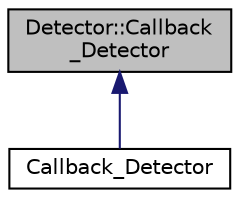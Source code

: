 digraph "Detector::Callback_Detector"
{
 // LATEX_PDF_SIZE
  edge [fontname="Helvetica",fontsize="10",labelfontname="Helvetica",labelfontsize="10"];
  node [fontname="Helvetica",fontsize="10",shape=record];
  Node1 [label="Detector::Callback\l_Detector",height=0.2,width=0.4,color="black", fillcolor="grey75", style="filled", fontcolor="black",tooltip="Callback interface which needs to be implemented by the user."];
  Node1 -> Node2 [dir="back",color="midnightblue",fontsize="10",style="solid"];
  Node2 [label="Callback_Detector",height=0.2,width=0.4,color="black", fillcolor="white", style="filled",URL="$classCallback__Detector.html",tooltip=" "];
}
